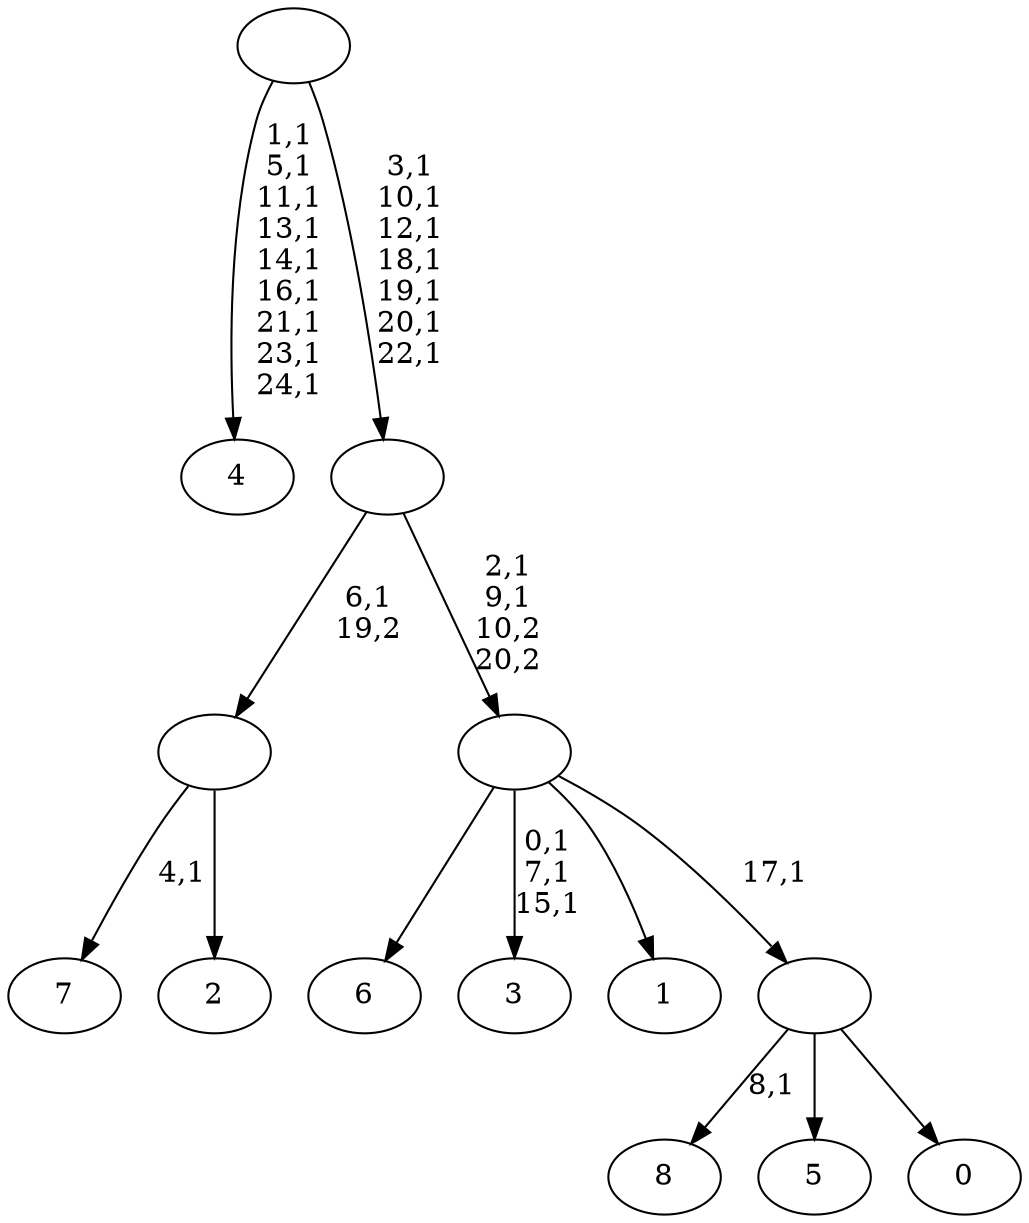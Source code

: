 digraph T {
	34 [label="8"]
	32 [label="7"]
	30 [label="6"]
	29 [label="5"]
	28 [label="4"]
	18 [label="3"]
	14 [label="2"]
	13 [label=""]
	12 [label="1"]
	11 [label="0"]
	10 [label=""]
	9 [label=""]
	7 [label=""]
	0 [label=""]
	13 -> 32 [label="4,1"]
	13 -> 14 [label=""]
	10 -> 34 [label="8,1"]
	10 -> 29 [label=""]
	10 -> 11 [label=""]
	9 -> 18 [label="0,1\n7,1\n15,1"]
	9 -> 30 [label=""]
	9 -> 12 [label=""]
	9 -> 10 [label="17,1"]
	7 -> 9 [label="2,1\n9,1\n10,2\n20,2"]
	7 -> 13 [label="6,1\n19,2"]
	0 -> 7 [label="3,1\n10,1\n12,1\n18,1\n19,1\n20,1\n22,1"]
	0 -> 28 [label="1,1\n5,1\n11,1\n13,1\n14,1\n16,1\n21,1\n23,1\n24,1"]
}
